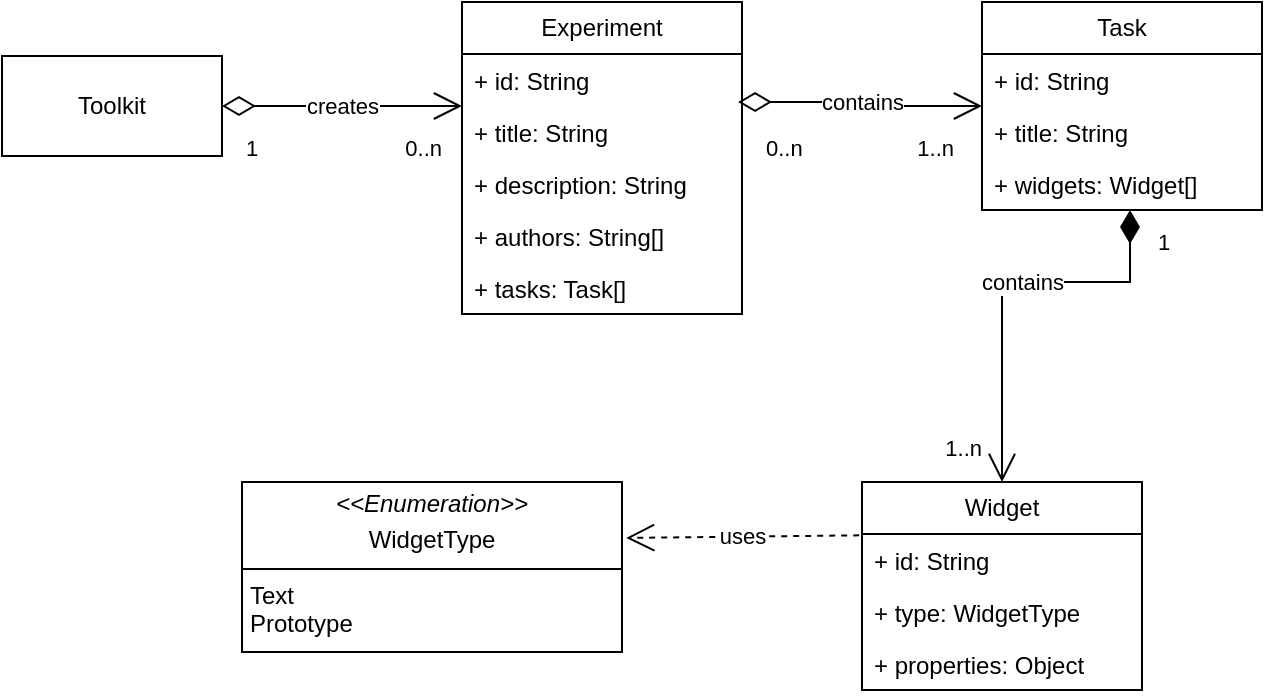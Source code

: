 <mxfile version="24.2.1" type="github">
  <diagram name="Seite-1" id="hTrbMKCkUKKpdgVP7ttc">
    <mxGraphModel dx="1386" dy="819" grid="1" gridSize="10" guides="1" tooltips="1" connect="1" arrows="1" fold="1" page="1" pageScale="1" pageWidth="827" pageHeight="1169" math="0" shadow="0">
      <root>
        <mxCell id="0" />
        <mxCell id="1" parent="0" />
        <mxCell id="aJEjpHLFsi_cJQcQf6Nc-1" value="Experiment" style="swimlane;fontStyle=0;childLayout=stackLayout;horizontal=1;startSize=26;fillColor=none;horizontalStack=0;resizeParent=1;resizeParentMax=0;resizeLast=0;collapsible=1;marginBottom=0;whiteSpace=wrap;html=1;" parent="1" vertex="1">
          <mxGeometry x="240" y="40" width="140" height="156" as="geometry" />
        </mxCell>
        <mxCell id="aJEjpHLFsi_cJQcQf6Nc-2" value="+ id: String&lt;div&gt;&lt;br&gt;&lt;/div&gt;" style="text;strokeColor=none;fillColor=none;align=left;verticalAlign=top;spacingLeft=4;spacingRight=4;overflow=hidden;rotatable=0;points=[[0,0.5],[1,0.5]];portConstraint=eastwest;whiteSpace=wrap;html=1;" parent="aJEjpHLFsi_cJQcQf6Nc-1" vertex="1">
          <mxGeometry y="26" width="140" height="26" as="geometry" />
        </mxCell>
        <mxCell id="aJEjpHLFsi_cJQcQf6Nc-3" value="+ title: String" style="text;strokeColor=none;fillColor=none;align=left;verticalAlign=top;spacingLeft=4;spacingRight=4;overflow=hidden;rotatable=0;points=[[0,0.5],[1,0.5]];portConstraint=eastwest;whiteSpace=wrap;html=1;" parent="aJEjpHLFsi_cJQcQf6Nc-1" vertex="1">
          <mxGeometry y="52" width="140" height="26" as="geometry" />
        </mxCell>
        <mxCell id="duTGw4LvQdPXdJmLXDdw-10" value="+ description: String" style="text;strokeColor=none;fillColor=none;align=left;verticalAlign=top;spacingLeft=4;spacingRight=4;overflow=hidden;rotatable=0;points=[[0,0.5],[1,0.5]];portConstraint=eastwest;whiteSpace=wrap;html=1;" parent="aJEjpHLFsi_cJQcQf6Nc-1" vertex="1">
          <mxGeometry y="78" width="140" height="26" as="geometry" />
        </mxCell>
        <mxCell id="duTGw4LvQdPXdJmLXDdw-11" value="+ authors: String[]" style="text;strokeColor=none;fillColor=none;align=left;verticalAlign=top;spacingLeft=4;spacingRight=4;overflow=hidden;rotatable=0;points=[[0,0.5],[1,0.5]];portConstraint=eastwest;whiteSpace=wrap;html=1;" parent="aJEjpHLFsi_cJQcQf6Nc-1" vertex="1">
          <mxGeometry y="104" width="140" height="26" as="geometry" />
        </mxCell>
        <mxCell id="aJEjpHLFsi_cJQcQf6Nc-4" value="+ tasks: Task[]" style="text;strokeColor=none;fillColor=none;align=left;verticalAlign=top;spacingLeft=4;spacingRight=4;overflow=hidden;rotatable=0;points=[[0,0.5],[1,0.5]];portConstraint=eastwest;whiteSpace=wrap;html=1;" parent="aJEjpHLFsi_cJQcQf6Nc-1" vertex="1">
          <mxGeometry y="130" width="140" height="26" as="geometry" />
        </mxCell>
        <mxCell id="aJEjpHLFsi_cJQcQf6Nc-5" value="Task" style="swimlane;fontStyle=0;childLayout=stackLayout;horizontal=1;startSize=26;fillColor=none;horizontalStack=0;resizeParent=1;resizeParentMax=0;resizeLast=0;collapsible=1;marginBottom=0;whiteSpace=wrap;html=1;" parent="1" vertex="1">
          <mxGeometry x="500" y="40" width="140" height="104" as="geometry" />
        </mxCell>
        <mxCell id="aJEjpHLFsi_cJQcQf6Nc-6" value="+ id: String" style="text;strokeColor=none;fillColor=none;align=left;verticalAlign=top;spacingLeft=4;spacingRight=4;overflow=hidden;rotatable=0;points=[[0,0.5],[1,0.5]];portConstraint=eastwest;whiteSpace=wrap;html=1;" parent="aJEjpHLFsi_cJQcQf6Nc-5" vertex="1">
          <mxGeometry y="26" width="140" height="26" as="geometry" />
        </mxCell>
        <mxCell id="aJEjpHLFsi_cJQcQf6Nc-7" value="+ title: String" style="text;strokeColor=none;fillColor=none;align=left;verticalAlign=top;spacingLeft=4;spacingRight=4;overflow=hidden;rotatable=0;points=[[0,0.5],[1,0.5]];portConstraint=eastwest;whiteSpace=wrap;html=1;" parent="aJEjpHLFsi_cJQcQf6Nc-5" vertex="1">
          <mxGeometry y="52" width="140" height="26" as="geometry" />
        </mxCell>
        <mxCell id="aJEjpHLFsi_cJQcQf6Nc-8" value="+ widgets: Widget[]" style="text;strokeColor=none;fillColor=none;align=left;verticalAlign=top;spacingLeft=4;spacingRight=4;overflow=hidden;rotatable=0;points=[[0,0.5],[1,0.5]];portConstraint=eastwest;whiteSpace=wrap;html=1;" parent="aJEjpHLFsi_cJQcQf6Nc-5" vertex="1">
          <mxGeometry y="78" width="140" height="26" as="geometry" />
        </mxCell>
        <mxCell id="aJEjpHLFsi_cJQcQf6Nc-19" value="contains" style="endArrow=open;html=1;endSize=12;startArrow=diamondThin;startSize=14;startFill=0;edgeStyle=orthogonalEdgeStyle;rounded=0;exitX=0.986;exitY=-0.077;exitDx=0;exitDy=0;exitPerimeter=0;" parent="1" source="aJEjpHLFsi_cJQcQf6Nc-3" target="aJEjpHLFsi_cJQcQf6Nc-5" edge="1">
          <mxGeometry relative="1" as="geometry">
            <mxPoint x="400" y="92" as="sourcePoint" />
            <mxPoint x="490" y="240" as="targetPoint" />
          </mxGeometry>
        </mxCell>
        <mxCell id="aJEjpHLFsi_cJQcQf6Nc-20" value="0..n" style="edgeLabel;resizable=0;html=1;align=left;verticalAlign=top;" parent="aJEjpHLFsi_cJQcQf6Nc-19" connectable="0" vertex="1">
          <mxGeometry x="-1" relative="1" as="geometry">
            <mxPoint x="12" y="10" as="offset" />
          </mxGeometry>
        </mxCell>
        <mxCell id="aJEjpHLFsi_cJQcQf6Nc-21" value="1..n" style="edgeLabel;resizable=0;html=1;align=right;verticalAlign=top;" parent="aJEjpHLFsi_cJQcQf6Nc-19" connectable="0" vertex="1">
          <mxGeometry x="1" relative="1" as="geometry">
            <mxPoint x="-14" y="8" as="offset" />
          </mxGeometry>
        </mxCell>
        <mxCell id="aJEjpHLFsi_cJQcQf6Nc-23" value="Widget" style="swimlane;fontStyle=0;childLayout=stackLayout;horizontal=1;startSize=26;fillColor=none;horizontalStack=0;resizeParent=1;resizeParentMax=0;resizeLast=0;collapsible=1;marginBottom=0;whiteSpace=wrap;html=1;" parent="1" vertex="1">
          <mxGeometry x="440" y="280" width="140" height="104" as="geometry" />
        </mxCell>
        <mxCell id="aJEjpHLFsi_cJQcQf6Nc-24" value="+ id: String" style="text;strokeColor=none;fillColor=none;align=left;verticalAlign=top;spacingLeft=4;spacingRight=4;overflow=hidden;rotatable=0;points=[[0,0.5],[1,0.5]];portConstraint=eastwest;whiteSpace=wrap;html=1;" parent="aJEjpHLFsi_cJQcQf6Nc-23" vertex="1">
          <mxGeometry y="26" width="140" height="26" as="geometry" />
        </mxCell>
        <mxCell id="SgNZFXFqU0z_mkOXl5cz-1" value="+ type: WidgetType&amp;nbsp;" style="text;strokeColor=none;fillColor=none;align=left;verticalAlign=top;spacingLeft=4;spacingRight=4;overflow=hidden;rotatable=0;points=[[0,0.5],[1,0.5]];portConstraint=eastwest;whiteSpace=wrap;html=1;" vertex="1" parent="aJEjpHLFsi_cJQcQf6Nc-23">
          <mxGeometry y="52" width="140" height="26" as="geometry" />
        </mxCell>
        <mxCell id="SgNZFXFqU0z_mkOXl5cz-7" value="+ properties: Object" style="text;strokeColor=none;fillColor=none;align=left;verticalAlign=top;spacingLeft=4;spacingRight=4;overflow=hidden;rotatable=0;points=[[0,0.5],[1,0.5]];portConstraint=eastwest;whiteSpace=wrap;html=1;" vertex="1" parent="aJEjpHLFsi_cJQcQf6Nc-23">
          <mxGeometry y="78" width="140" height="26" as="geometry" />
        </mxCell>
        <mxCell id="aJEjpHLFsi_cJQcQf6Nc-40" value="contains" style="endArrow=open;html=1;endSize=12;startArrow=diamondThin;startSize=14;startFill=1;edgeStyle=orthogonalEdgeStyle;rounded=0;entryX=0.5;entryY=0;entryDx=0;entryDy=0;" parent="1" source="aJEjpHLFsi_cJQcQf6Nc-8" target="aJEjpHLFsi_cJQcQf6Nc-23" edge="1">
          <mxGeometry x="-0.098" relative="1" as="geometry">
            <mxPoint x="681.06" y="146.002" as="sourcePoint" />
            <mxPoint x="630" y="220" as="targetPoint" />
            <Array as="points">
              <mxPoint x="574" y="180" />
              <mxPoint x="510" y="180" />
            </Array>
            <mxPoint as="offset" />
          </mxGeometry>
        </mxCell>
        <mxCell id="aJEjpHLFsi_cJQcQf6Nc-41" value="1" style="edgeLabel;resizable=0;html=1;align=left;verticalAlign=top;" parent="aJEjpHLFsi_cJQcQf6Nc-40" connectable="0" vertex="1">
          <mxGeometry x="-1" relative="1" as="geometry">
            <mxPoint x="12" y="3" as="offset" />
          </mxGeometry>
        </mxCell>
        <mxCell id="aJEjpHLFsi_cJQcQf6Nc-42" value="1..n" style="edgeLabel;resizable=0;html=1;align=right;verticalAlign=top;" parent="aJEjpHLFsi_cJQcQf6Nc-40" connectable="0" vertex="1">
          <mxGeometry x="1" relative="1" as="geometry">
            <mxPoint x="-10" y="-30" as="offset" />
          </mxGeometry>
        </mxCell>
        <mxCell id="duTGw4LvQdPXdJmLXDdw-6" value="Toolkit" style="html=1;whiteSpace=wrap;" parent="1" vertex="1">
          <mxGeometry x="10" y="67" width="110" height="50" as="geometry" />
        </mxCell>
        <mxCell id="duTGw4LvQdPXdJmLXDdw-7" value="creates" style="endArrow=open;html=1;endSize=12;startArrow=diamondThin;startSize=14;startFill=0;edgeStyle=orthogonalEdgeStyle;rounded=0;exitX=1;exitY=0.5;exitDx=0;exitDy=0;" parent="1" source="duTGw4LvQdPXdJmLXDdw-6" target="aJEjpHLFsi_cJQcQf6Nc-1" edge="1">
          <mxGeometry relative="1" as="geometry">
            <mxPoint x="270" y="260" as="sourcePoint" />
            <mxPoint x="430" y="260" as="targetPoint" />
            <Array as="points">
              <mxPoint x="220" y="92" />
              <mxPoint x="220" y="92" />
            </Array>
          </mxGeometry>
        </mxCell>
        <mxCell id="duTGw4LvQdPXdJmLXDdw-8" value="1" style="edgeLabel;resizable=0;html=1;align=left;verticalAlign=top;" parent="duTGw4LvQdPXdJmLXDdw-7" connectable="0" vertex="1">
          <mxGeometry x="-1" relative="1" as="geometry">
            <mxPoint x="10" y="8" as="offset" />
          </mxGeometry>
        </mxCell>
        <mxCell id="duTGw4LvQdPXdJmLXDdw-9" value="0..n" style="edgeLabel;resizable=0;html=1;align=right;verticalAlign=top;" parent="duTGw4LvQdPXdJmLXDdw-7" connectable="0" vertex="1">
          <mxGeometry x="1" relative="1" as="geometry">
            <mxPoint x="-10" y="8" as="offset" />
          </mxGeometry>
        </mxCell>
        <mxCell id="SgNZFXFqU0z_mkOXl5cz-5" value="&lt;p style=&quot;margin:0px;margin-top:4px;text-align:center;&quot;&gt;&lt;i&gt;&amp;lt;&amp;lt;Enumeration&amp;gt;&amp;gt;&lt;/i&gt;&lt;br&gt;&lt;/p&gt;&lt;p style=&quot;margin:0px;margin-top:4px;text-align:center;&quot;&gt;WidgetType&lt;/p&gt;&lt;hr size=&quot;1&quot; style=&quot;border-style:solid;&quot;&gt;&lt;p style=&quot;margin:0px;margin-left:4px;&quot;&gt;Text&lt;/p&gt;&lt;p style=&quot;margin:0px;margin-left:4px;&quot;&gt;Prototype&lt;/p&gt;&lt;p style=&quot;margin:0px;margin-left:4px;&quot;&gt;&lt;br&gt;&lt;/p&gt;" style="verticalAlign=top;align=left;overflow=fill;html=1;whiteSpace=wrap;" vertex="1" parent="1">
          <mxGeometry x="130" y="280" width="190" height="85" as="geometry" />
        </mxCell>
        <mxCell id="SgNZFXFqU0z_mkOXl5cz-6" value="uses" style="endArrow=open;endSize=12;dashed=1;html=1;rounded=0;exitX=-0.01;exitY=0.026;exitDx=0;exitDy=0;exitPerimeter=0;entryX=1.011;entryY=0.329;entryDx=0;entryDy=0;entryPerimeter=0;" edge="1" parent="1" source="aJEjpHLFsi_cJQcQf6Nc-24" target="SgNZFXFqU0z_mkOXl5cz-5">
          <mxGeometry width="160" relative="1" as="geometry">
            <mxPoint x="300" y="280" as="sourcePoint" />
            <mxPoint x="330" y="307" as="targetPoint" />
          </mxGeometry>
        </mxCell>
      </root>
    </mxGraphModel>
  </diagram>
</mxfile>
